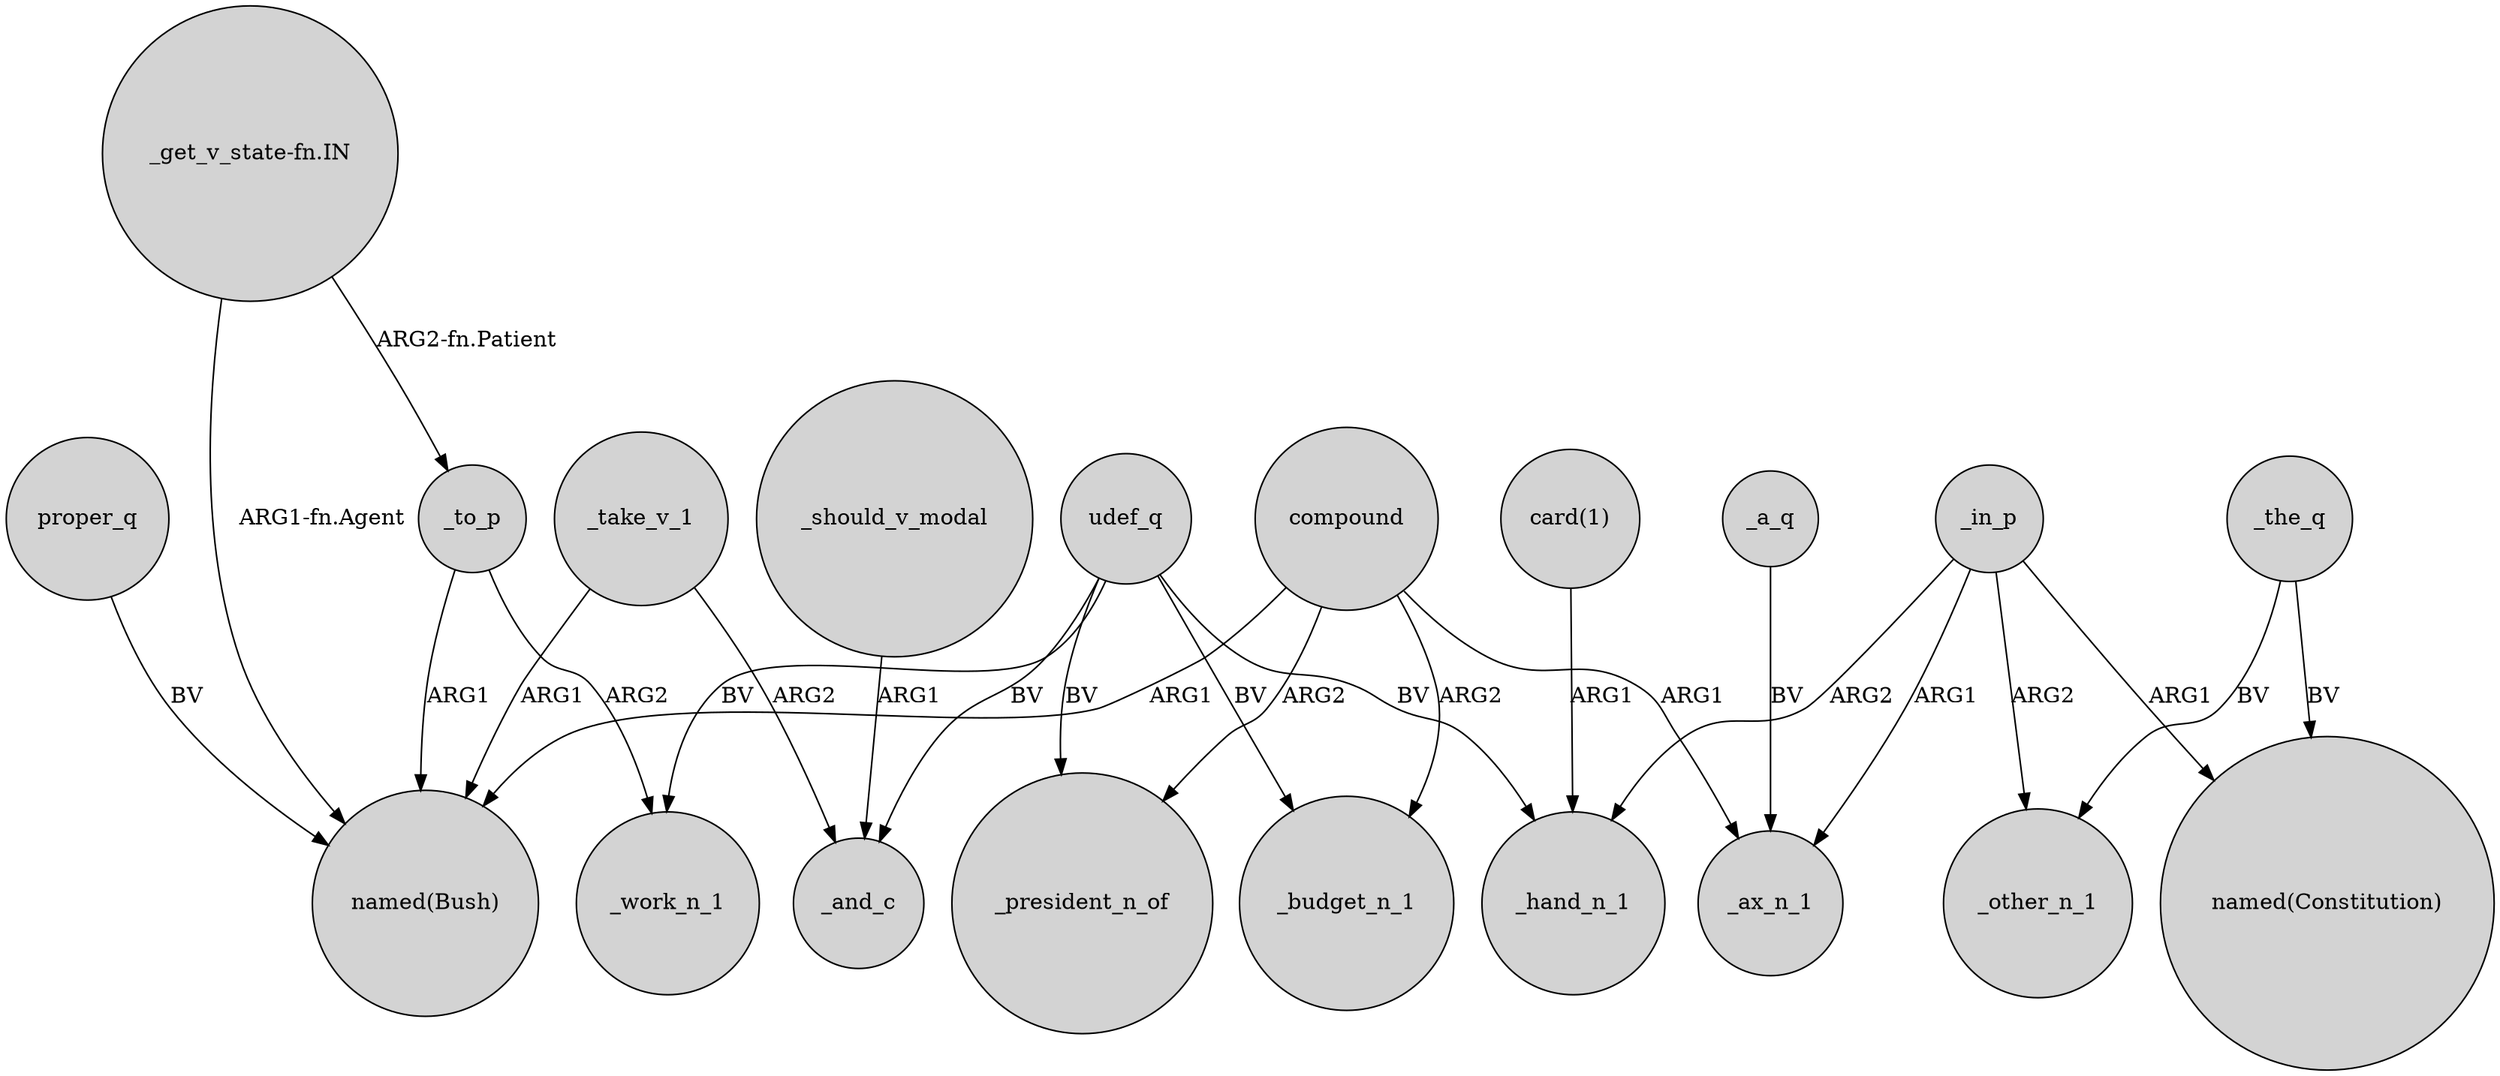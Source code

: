 digraph {
	node [shape=circle style=filled]
	_to_p -> "named(Bush)" [label=ARG1]
	compound -> _president_n_of [label=ARG2]
	_in_p -> _ax_n_1 [label=ARG1]
	_in_p -> _hand_n_1 [label=ARG2]
	"_get_v_state-fn.IN" -> _to_p [label="ARG2-fn.Patient"]
	compound -> _ax_n_1 [label=ARG1]
	"_get_v_state-fn.IN" -> "named(Bush)" [label="ARG1-fn.Agent"]
	compound -> _budget_n_1 [label=ARG2]
	_in_p -> _other_n_1 [label=ARG2]
	_in_p -> "named(Constitution)" [label=ARG1]
	_should_v_modal -> _and_c [label=ARG1]
	_take_v_1 -> _and_c [label=ARG2]
	_the_q -> _other_n_1 [label=BV]
	udef_q -> _president_n_of [label=BV]
	udef_q -> _hand_n_1 [label=BV]
	proper_q -> "named(Bush)" [label=BV]
	udef_q -> _budget_n_1 [label=BV]
	"card(1)" -> _hand_n_1 [label=ARG1]
	_to_p -> _work_n_1 [label=ARG2]
	_a_q -> _ax_n_1 [label=BV]
	_the_q -> "named(Constitution)" [label=BV]
	_take_v_1 -> "named(Bush)" [label=ARG1]
	udef_q -> _and_c [label=BV]
	compound -> "named(Bush)" [label=ARG1]
	udef_q -> _work_n_1 [label=BV]
}
